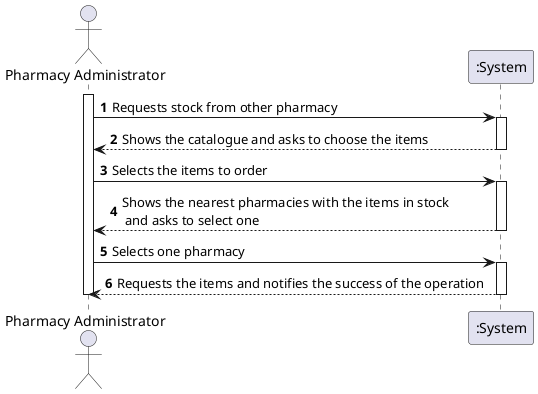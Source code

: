 @startuml
autonumber
actor "Pharmacy Administrator" as P
participant ":System" as STM
activate P

P-> STM :Requests stock from other pharmacy
activate STM
STM --> P :Shows the catalogue and asks to choose the items
deactivate STM

P-> STM :Selects the items to order
activate STM
STM --> P :Shows the nearest pharmacies with the items in stock\n and asks to select one
deactivate STM

P-> STM :Selects one pharmacy
activate STM
STM --> P :Requests the items and notifies the success of the operation
deactivate STM

deactivate P
@enduml
